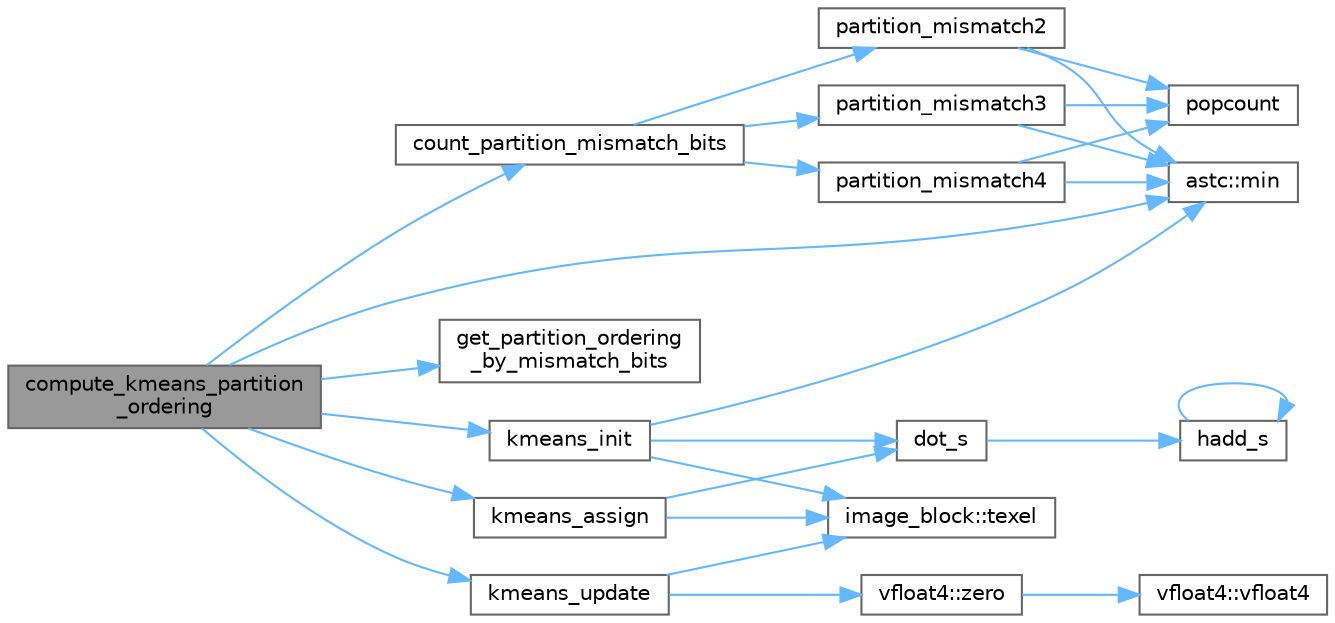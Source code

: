 digraph "compute_kmeans_partition_ordering"
{
 // LATEX_PDF_SIZE
  bgcolor="transparent";
  edge [fontname=Helvetica,fontsize=10,labelfontname=Helvetica,labelfontsize=10];
  node [fontname=Helvetica,fontsize=10,shape=box,height=0.2,width=0.4];
  rankdir="LR";
  Node1 [id="Node000001",label="compute_kmeans_partition\l_ordering",height=0.2,width=0.4,color="gray40", fillcolor="grey60", style="filled", fontcolor="black",tooltip="Use k-means clustering to compute a partition ordering for a block.."];
  Node1 -> Node2 [id="edge26_Node000001_Node000002",color="steelblue1",style="solid",tooltip=" "];
  Node2 [id="Node000002",label="count_partition_mismatch_bits",height=0.2,width=0.4,color="grey40", fillcolor="white", style="filled",URL="$astcenc__find__best__partitioning_8cpp.html#a4567304c86889e62a6cf2b5a391d6260",tooltip="Count the partition table mismatches vs the data clustering."];
  Node2 -> Node3 [id="edge27_Node000002_Node000003",color="steelblue1",style="solid",tooltip=" "];
  Node3 [id="Node000003",label="partition_mismatch2",height=0.2,width=0.4,color="grey40", fillcolor="white", style="filled",URL="$astcenc__find__best__partitioning_8cpp.html#a6c9cd07ba65d36a11ebdd0363f3a3550",tooltip="Compute bit-mismatch for partitioning in 2-partition mode."];
  Node3 -> Node4 [id="edge28_Node000003_Node000004",color="steelblue1",style="solid",tooltip=" "];
  Node4 [id="Node000004",label="astc::min",height=0.2,width=0.4,color="grey40", fillcolor="white", style="filled",URL="$namespaceastc.html#af78c0d31374aa9923633a3a2abf8d738",tooltip="Return the minimum of two values."];
  Node3 -> Node5 [id="edge29_Node000003_Node000005",color="steelblue1",style="solid",tooltip=" "];
  Node5 [id="Node000005",label="popcount",height=0.2,width=0.4,color="grey40", fillcolor="white", style="filled",URL="$astcenc__vecmathlib__common__4_8h.html#a652a0112f173bddee3a84a27eb679fda",tooltip="Population bit count."];
  Node2 -> Node6 [id="edge30_Node000002_Node000006",color="steelblue1",style="solid",tooltip=" "];
  Node6 [id="Node000006",label="partition_mismatch3",height=0.2,width=0.4,color="grey40", fillcolor="white", style="filled",URL="$astcenc__find__best__partitioning_8cpp.html#a9acad2d527657aaa0da1c424db437e37",tooltip="Compute bit-mismatch for partitioning in 3-partition mode."];
  Node6 -> Node4 [id="edge31_Node000006_Node000004",color="steelblue1",style="solid",tooltip=" "];
  Node6 -> Node5 [id="edge32_Node000006_Node000005",color="steelblue1",style="solid",tooltip=" "];
  Node2 -> Node7 [id="edge33_Node000002_Node000007",color="steelblue1",style="solid",tooltip=" "];
  Node7 [id="Node000007",label="partition_mismatch4",height=0.2,width=0.4,color="grey40", fillcolor="white", style="filled",URL="$astcenc__find__best__partitioning_8cpp.html#a3febec3fce459c429e5c4445c852d3bb",tooltip="Compute bit-mismatch for partitioning in 4-partition mode."];
  Node7 -> Node4 [id="edge34_Node000007_Node000004",color="steelblue1",style="solid",tooltip=" "];
  Node7 -> Node5 [id="edge35_Node000007_Node000005",color="steelblue1",style="solid",tooltip=" "];
  Node1 -> Node8 [id="edge36_Node000001_Node000008",color="steelblue1",style="solid",tooltip=" "];
  Node8 [id="Node000008",label="get_partition_ordering\l_by_mismatch_bits",height=0.2,width=0.4,color="grey40", fillcolor="white", style="filled",URL="$astcenc__find__best__partitioning_8cpp.html#ad1670adef9a30320320aeb3fa51bb7dc",tooltip="Use counting sort on the mismatch array to sort partition candidates."];
  Node1 -> Node9 [id="edge37_Node000001_Node000009",color="steelblue1",style="solid",tooltip=" "];
  Node9 [id="Node000009",label="kmeans_assign",height=0.2,width=0.4,color="grey40", fillcolor="white", style="filled",URL="$astcenc__find__best__partitioning_8cpp.html#a48c3e037a653156f4c4d4643f267ba3f",tooltip="Assign texels to clusters, based on a set of chosen center points."];
  Node9 -> Node10 [id="edge38_Node000009_Node000010",color="steelblue1",style="solid",tooltip=" "];
  Node10 [id="Node000010",label="dot_s",height=0.2,width=0.4,color="grey40", fillcolor="white", style="filled",URL="$astcenc__vecmathlib__common__4_8h.html#a53a7d8285fd42b50cf3600a004db34ac",tooltip="Return the dot product for the full 4 lanes, returning scalar."];
  Node10 -> Node11 [id="edge39_Node000010_Node000011",color="steelblue1",style="solid",tooltip=" "];
  Node11 [id="Node000011",label="hadd_s",height=0.2,width=0.4,color="grey40", fillcolor="white", style="filled",URL="$astcenc__vecmathlib__avx2__8_8h.html#aacd26478e4fe1f97a5d47e8adaacc898",tooltip="Return the horizontal sum of a vector."];
  Node11 -> Node11 [id="edge40_Node000011_Node000011",color="steelblue1",style="solid",tooltip=" "];
  Node9 -> Node12 [id="edge41_Node000009_Node000012",color="steelblue1",style="solid",tooltip=" "];
  Node12 [id="Node000012",label="image_block::texel",height=0.2,width=0.4,color="grey40", fillcolor="white", style="filled",URL="$structimage__block.html#af99de7d75e1e380b31d70d131509caa9",tooltip="Get an RGBA texel value from the data."];
  Node1 -> Node13 [id="edge42_Node000001_Node000013",color="steelblue1",style="solid",tooltip=" "];
  Node13 [id="Node000013",label="kmeans_init",height=0.2,width=0.4,color="grey40", fillcolor="white", style="filled",URL="$astcenc__find__best__partitioning_8cpp.html#acfcac2ef43cb03621ea25d3f6673c19e",tooltip="Functions for finding best partition for a block."];
  Node13 -> Node10 [id="edge43_Node000013_Node000010",color="steelblue1",style="solid",tooltip=" "];
  Node13 -> Node4 [id="edge44_Node000013_Node000004",color="steelblue1",style="solid",tooltip=" "];
  Node13 -> Node12 [id="edge45_Node000013_Node000012",color="steelblue1",style="solid",tooltip=" "];
  Node1 -> Node14 [id="edge46_Node000001_Node000014",color="steelblue1",style="solid",tooltip=" "];
  Node14 [id="Node000014",label="kmeans_update",height=0.2,width=0.4,color="grey40", fillcolor="white", style="filled",URL="$astcenc__find__best__partitioning_8cpp.html#acf130a5dab418b762b9ad6d2db920c9f",tooltip="Compute new cluster centers based on their center of gravity."];
  Node14 -> Node12 [id="edge47_Node000014_Node000012",color="steelblue1",style="solid",tooltip=" "];
  Node14 -> Node15 [id="edge48_Node000014_Node000015",color="steelblue1",style="solid",tooltip=" "];
  Node15 [id="Node000015",label="vfloat4::zero",height=0.2,width=0.4,color="grey40", fillcolor="white", style="filled",URL="$structvfloat4.html#a04b5f338012dab6be0b2bd7910fcbcae",tooltip="Factory that returns a vector of zeros."];
  Node15 -> Node16 [id="edge49_Node000015_Node000016",color="steelblue1",style="solid",tooltip=" "];
  Node16 [id="Node000016",label="vfloat4::vfloat4",height=0.2,width=0.4,color="grey40", fillcolor="white", style="filled",URL="$structvfloat4.html#a9df51cb30b68d6d51ca607e64aa1ebf0",tooltip="Construct from zero-initialized value."];
  Node1 -> Node4 [id="edge50_Node000001_Node000004",color="steelblue1",style="solid",tooltip=" "];
}
